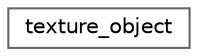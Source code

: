 digraph "类继承关系图"
{
 // LATEX_PDF_SIZE
  bgcolor="transparent";
  edge [fontname=Helvetica,fontsize=10,labelfontname=Helvetica,labelfontsize=10];
  node [fontname=Helvetica,fontsize=10,shape=box,height=0.2,width=0.4];
  rankdir="LR";
  Node0 [id="Node000000",label="texture_object",height=0.2,width=0.4,color="grey40", fillcolor="white", style="filled",URL="$structtexture__object.html",tooltip=" "];
}
